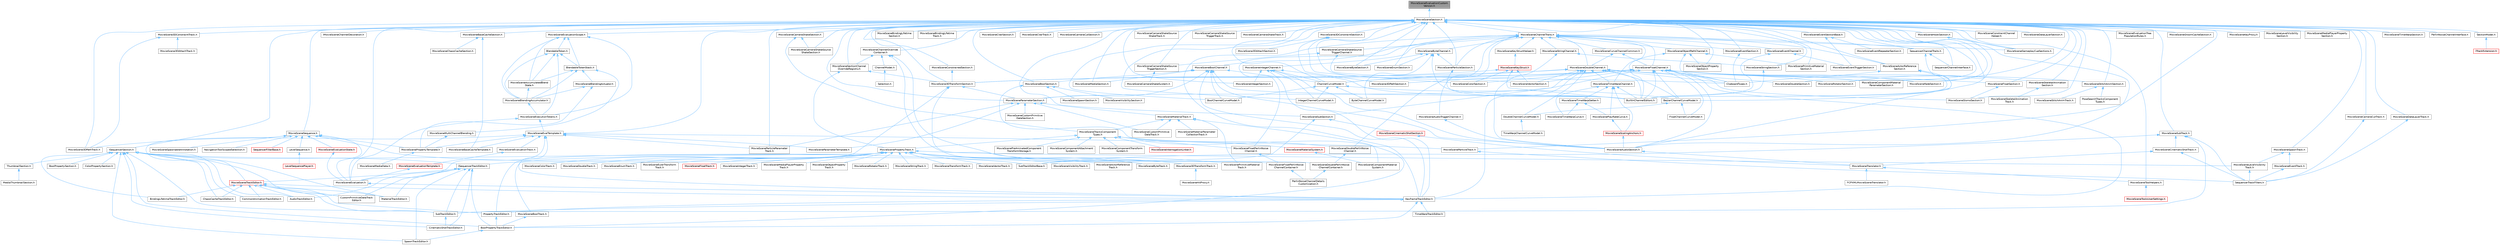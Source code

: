 digraph "MovieSceneEvaluationCustomVersion.h"
{
 // INTERACTIVE_SVG=YES
 // LATEX_PDF_SIZE
  bgcolor="transparent";
  edge [fontname=Helvetica,fontsize=10,labelfontname=Helvetica,labelfontsize=10];
  node [fontname=Helvetica,fontsize=10,shape=box,height=0.2,width=0.4];
  Node1 [id="Node000001",label="MovieSceneEvaluationCustom\lVersion.h",height=0.2,width=0.4,color="gray40", fillcolor="grey60", style="filled", fontcolor="black",tooltip=" "];
  Node1 -> Node2 [id="edge1_Node000001_Node000002",dir="back",color="steelblue1",style="solid",tooltip=" "];
  Node2 [id="Node000002",label="MovieSceneSection.h",height=0.2,width=0.4,color="grey40", fillcolor="white", style="filled",URL="$db/d95/MovieSceneSection_8h.html",tooltip=" "];
  Node2 -> Node3 [id="edge2_Node000002_Node000003",dir="back",color="steelblue1",style="solid",tooltip=" "];
  Node3 [id="Node000003",label="BezierChannelCurveModel.h",height=0.2,width=0.4,color="grey40", fillcolor="white", style="filled",URL="$d3/d63/BezierChannelCurveModel_8h.html",tooltip=" "];
  Node3 -> Node4 [id="edge3_Node000003_Node000004",dir="back",color="steelblue1",style="solid",tooltip=" "];
  Node4 [id="Node000004",label="DoubleChannelCurveModel.h",height=0.2,width=0.4,color="grey40", fillcolor="white", style="filled",URL="$d1/d5b/DoubleChannelCurveModel_8h.html",tooltip=" "];
  Node4 -> Node5 [id="edge4_Node000004_Node000005",dir="back",color="steelblue1",style="solid",tooltip=" "];
  Node5 [id="Node000005",label="TimeWarpChannelCurveModel.h",height=0.2,width=0.4,color="grey40", fillcolor="white", style="filled",URL="$d6/d46/TimeWarpChannelCurveModel_8h.html",tooltip=" "];
  Node3 -> Node6 [id="edge5_Node000003_Node000006",dir="back",color="steelblue1",style="solid",tooltip=" "];
  Node6 [id="Node000006",label="FloatChannelCurveModel.h",height=0.2,width=0.4,color="grey40", fillcolor="white", style="filled",URL="$d0/d27/FloatChannelCurveModel_8h.html",tooltip=" "];
  Node2 -> Node7 [id="edge6_Node000002_Node000007",dir="back",color="steelblue1",style="solid",tooltip=" "];
  Node7 [id="Node000007",label="BoolChannelCurveModel.h",height=0.2,width=0.4,color="grey40", fillcolor="white", style="filled",URL="$d0/d51/BoolChannelCurveModel_8h.html",tooltip=" "];
  Node2 -> Node8 [id="edge7_Node000002_Node000008",dir="back",color="steelblue1",style="solid",tooltip=" "];
  Node8 [id="Node000008",label="ChannelCurveModel.h",height=0.2,width=0.4,color="grey40", fillcolor="white", style="filled",URL="$de/dfa/ChannelCurveModel_8h.html",tooltip=" "];
  Node8 -> Node3 [id="edge8_Node000008_Node000003",dir="back",color="steelblue1",style="solid",tooltip=" "];
  Node8 -> Node7 [id="edge9_Node000008_Node000007",dir="back",color="steelblue1",style="solid",tooltip=" "];
  Node8 -> Node9 [id="edge10_Node000008_Node000009",dir="back",color="steelblue1",style="solid",tooltip=" "];
  Node9 [id="Node000009",label="ByteChannelCurveModel.h",height=0.2,width=0.4,color="grey40", fillcolor="white", style="filled",URL="$d8/d3d/ByteChannelCurveModel_8h.html",tooltip=" "];
  Node8 -> Node10 [id="edge11_Node000008_Node000010",dir="back",color="steelblue1",style="solid",tooltip=" "];
  Node10 [id="Node000010",label="IntegerChannelCurveModel.h",height=0.2,width=0.4,color="grey40", fillcolor="white", style="filled",URL="$df/d26/IntegerChannelCurveModel_8h.html",tooltip=" "];
  Node2 -> Node11 [id="edge12_Node000002_Node000011",dir="back",color="steelblue1",style="solid",tooltip=" "];
  Node11 [id="Node000011",label="IMovieSceneChannelDecoration.h",height=0.2,width=0.4,color="grey40", fillcolor="white", style="filled",URL="$db/d19/IMovieSceneChannelDecoration_8h.html",tooltip=" "];
  Node2 -> Node12 [id="edge13_Node000002_Node000012",dir="back",color="steelblue1",style="solid",tooltip=" "];
  Node12 [id="Node000012",label="ISequencerSection.h",height=0.2,width=0.4,color="grey40", fillcolor="white", style="filled",URL="$d7/d4b/ISequencerSection_8h.html",tooltip=" "];
  Node12 -> Node13 [id="edge14_Node000012_Node000013",dir="back",color="steelblue1",style="solid",tooltip=" "];
  Node13 [id="Node000013",label="AudioTrackEditor.h",height=0.2,width=0.4,color="grey40", fillcolor="white", style="filled",URL="$dd/d96/AudioTrackEditor_8h.html",tooltip=" "];
  Node12 -> Node14 [id="edge15_Node000012_Node000014",dir="back",color="steelblue1",style="solid",tooltip=" "];
  Node14 [id="Node000014",label="BindingLifetimeTrackEditor.h",height=0.2,width=0.4,color="grey40", fillcolor="white", style="filled",URL="$db/d3c/BindingLifetimeTrackEditor_8h.html",tooltip=" "];
  Node12 -> Node15 [id="edge16_Node000012_Node000015",dir="back",color="steelblue1",style="solid",tooltip=" "];
  Node15 [id="Node000015",label="BoolPropertySection.h",height=0.2,width=0.4,color="grey40", fillcolor="white", style="filled",URL="$d3/da6/BoolPropertySection_8h.html",tooltip=" "];
  Node12 -> Node16 [id="edge17_Node000012_Node000016",dir="back",color="steelblue1",style="solid",tooltip=" "];
  Node16 [id="Node000016",label="BoolPropertyTrackEditor.h",height=0.2,width=0.4,color="grey40", fillcolor="white", style="filled",URL="$db/d07/BoolPropertyTrackEditor_8h.html",tooltip=" "];
  Node16 -> Node17 [id="edge18_Node000016_Node000017",dir="back",color="steelblue1",style="solid",tooltip=" "];
  Node17 [id="Node000017",label="SpawnTrackEditor.h",height=0.2,width=0.4,color="grey40", fillcolor="white", style="filled",URL="$d5/dac/SpawnTrackEditor_8h.html",tooltip=" "];
  Node12 -> Node18 [id="edge19_Node000012_Node000018",dir="back",color="steelblue1",style="solid",tooltip=" "];
  Node18 [id="Node000018",label="ChaosCacheTrackEditor.h",height=0.2,width=0.4,color="grey40", fillcolor="white", style="filled",URL="$db/d36/ChaosCacheTrackEditor_8h.html",tooltip=" "];
  Node12 -> Node19 [id="edge20_Node000012_Node000019",dir="back",color="steelblue1",style="solid",tooltip=" "];
  Node19 [id="Node000019",label="CinematicShotTrackEditor.h",height=0.2,width=0.4,color="grey40", fillcolor="white", style="filled",URL="$d3/d0c/CinematicShotTrackEditor_8h.html",tooltip=" "];
  Node12 -> Node20 [id="edge21_Node000012_Node000020",dir="back",color="steelblue1",style="solid",tooltip=" "];
  Node20 [id="Node000020",label="ColorPropertySection.h",height=0.2,width=0.4,color="grey40", fillcolor="white", style="filled",URL="$d9/d2f/ColorPropertySection_8h.html",tooltip=" "];
  Node12 -> Node21 [id="edge22_Node000012_Node000021",dir="back",color="steelblue1",style="solid",tooltip=" "];
  Node21 [id="Node000021",label="CommonAnimationTrackEditor.h",height=0.2,width=0.4,color="grey40", fillcolor="white", style="filled",URL="$d9/d6e/CommonAnimationTrackEditor_8h.html",tooltip=" "];
  Node12 -> Node22 [id="edge23_Node000012_Node000022",dir="back",color="steelblue1",style="solid",tooltip=" "];
  Node22 [id="Node000022",label="CustomPrimitiveDataTrack\lEditor.h",height=0.2,width=0.4,color="grey40", fillcolor="white", style="filled",URL="$dc/d8f/CustomPrimitiveDataTrackEditor_8h.html",tooltip=" "];
  Node12 -> Node23 [id="edge24_Node000012_Node000023",dir="back",color="steelblue1",style="solid",tooltip=" "];
  Node23 [id="Node000023",label="ISequencerTrackEditor.h",height=0.2,width=0.4,color="grey40", fillcolor="white", style="filled",URL="$df/dca/ISequencerTrackEditor_8h.html",tooltip=" "];
  Node23 -> Node13 [id="edge25_Node000023_Node000013",dir="back",color="steelblue1",style="solid",tooltip=" "];
  Node23 -> Node16 [id="edge26_Node000023_Node000016",dir="back",color="steelblue1",style="solid",tooltip=" "];
  Node23 -> Node19 [id="edge27_Node000023_Node000019",dir="back",color="steelblue1",style="solid",tooltip=" "];
  Node23 -> Node22 [id="edge28_Node000023_Node000022",dir="back",color="steelblue1",style="solid",tooltip=" "];
  Node23 -> Node24 [id="edge29_Node000023_Node000024",dir="back",color="steelblue1",style="solid",tooltip=" "];
  Node24 [id="Node000024",label="MaterialTrackEditor.h",height=0.2,width=0.4,color="grey40", fillcolor="white", style="filled",URL="$d1/d9f/MaterialTrackEditor_8h.html",tooltip=" "];
  Node23 -> Node25 [id="edge30_Node000023_Node000025",dir="back",color="steelblue1",style="solid",tooltip=" "];
  Node25 [id="Node000025",label="MovieSceneTrackEditor.h",height=0.2,width=0.4,color="red", fillcolor="#FFF0F0", style="filled",URL="$db/d6c/MovieSceneTrackEditor_8h.html",tooltip=" "];
  Node25 -> Node13 [id="edge31_Node000025_Node000013",dir="back",color="steelblue1",style="solid",tooltip=" "];
  Node25 -> Node14 [id="edge32_Node000025_Node000014",dir="back",color="steelblue1",style="solid",tooltip=" "];
  Node25 -> Node18 [id="edge33_Node000025_Node000018",dir="back",color="steelblue1",style="solid",tooltip=" "];
  Node25 -> Node21 [id="edge34_Node000025_Node000021",dir="back",color="steelblue1",style="solid",tooltip=" "];
  Node25 -> Node22 [id="edge35_Node000025_Node000022",dir="back",color="steelblue1",style="solid",tooltip=" "];
  Node25 -> Node26 [id="edge36_Node000025_Node000026",dir="back",color="steelblue1",style="solid",tooltip=" "];
  Node26 [id="Node000026",label="KeyframeTrackEditor.h",height=0.2,width=0.4,color="grey40", fillcolor="white", style="filled",URL="$dd/d47/KeyframeTrackEditor_8h.html",tooltip=" "];
  Node26 -> Node16 [id="edge37_Node000026_Node000016",dir="back",color="steelblue1",style="solid",tooltip=" "];
  Node26 -> Node27 [id="edge38_Node000026_Node000027",dir="back",color="steelblue1",style="solid",tooltip=" "];
  Node27 [id="Node000027",label="PropertyTrackEditor.h",height=0.2,width=0.4,color="grey40", fillcolor="white", style="filled",URL="$da/d9a/PropertyTrackEditor_8h.html",tooltip=" "];
  Node27 -> Node16 [id="edge39_Node000027_Node000016",dir="back",color="steelblue1",style="solid",tooltip=" "];
  Node26 -> Node28 [id="edge40_Node000026_Node000028",dir="back",color="steelblue1",style="solid",tooltip=" "];
  Node28 [id="Node000028",label="SubTrackEditor.h",height=0.2,width=0.4,color="grey40", fillcolor="white", style="filled",URL="$d8/d5b/SubTrackEditor_8h.html",tooltip=" "];
  Node28 -> Node19 [id="edge41_Node000028_Node000019",dir="back",color="steelblue1",style="solid",tooltip=" "];
  Node26 -> Node29 [id="edge42_Node000026_Node000029",dir="back",color="steelblue1",style="solid",tooltip=" "];
  Node29 [id="Node000029",label="TimeWarpTrackEditor.h",height=0.2,width=0.4,color="grey40", fillcolor="white", style="filled",URL="$dc/d2e/TimeWarpTrackEditor_8h.html",tooltip=" "];
  Node25 -> Node24 [id="edge43_Node000025_Node000024",dir="back",color="steelblue1",style="solid",tooltip=" "];
  Node25 -> Node27 [id="edge44_Node000025_Node000027",dir="back",color="steelblue1",style="solid",tooltip=" "];
  Node25 -> Node28 [id="edge45_Node000025_Node000028",dir="back",color="steelblue1",style="solid",tooltip=" "];
  Node23 -> Node17 [id="edge46_Node000023_Node000017",dir="back",color="steelblue1",style="solid",tooltip=" "];
  Node23 -> Node28 [id="edge47_Node000023_Node000028",dir="back",color="steelblue1",style="solid",tooltip=" "];
  Node12 -> Node24 [id="edge48_Node000012_Node000024",dir="back",color="steelblue1",style="solid",tooltip=" "];
  Node12 -> Node17 [id="edge49_Node000012_Node000017",dir="back",color="steelblue1",style="solid",tooltip=" "];
  Node12 -> Node28 [id="edge50_Node000012_Node000028",dir="back",color="steelblue1",style="solid",tooltip=" "];
  Node12 -> Node47 [id="edge51_Node000012_Node000047",dir="back",color="steelblue1",style="solid",tooltip=" "];
  Node47 [id="Node000047",label="SubTrackEditorBase.h",height=0.2,width=0.4,color="grey40", fillcolor="white", style="filled",URL="$db/d33/SubTrackEditorBase_8h.html",tooltip=" "];
  Node12 -> Node48 [id="edge52_Node000012_Node000048",dir="back",color="steelblue1",style="solid",tooltip=" "];
  Node48 [id="Node000048",label="ThumbnailSection.h",height=0.2,width=0.4,color="grey40", fillcolor="white", style="filled",URL="$de/daf/ThumbnailSection_8h.html",tooltip=" "];
  Node48 -> Node49 [id="edge53_Node000048_Node000049",dir="back",color="steelblue1",style="solid",tooltip=" "];
  Node49 [id="Node000049",label="MediaThumbnailSection.h",height=0.2,width=0.4,color="grey40", fillcolor="white", style="filled",URL="$d8/dfe/MediaThumbnailSection_8h.html",tooltip=" "];
  Node2 -> Node10 [id="edge54_Node000002_Node000010",dir="back",color="steelblue1",style="solid",tooltip=" "];
  Node2 -> Node50 [id="edge55_Node000002_Node000050",dir="back",color="steelblue1",style="solid",tooltip=" "];
  Node50 [id="Node000050",label="MovieScene3DConstraintSection.h",height=0.2,width=0.4,color="grey40", fillcolor="white", style="filled",URL="$d1/d82/MovieScene3DConstraintSection_8h.html",tooltip=" "];
  Node50 -> Node51 [id="edge56_Node000050_Node000051",dir="back",color="steelblue1",style="solid",tooltip=" "];
  Node51 [id="Node000051",label="MovieScene3DAttachSection.h",height=0.2,width=0.4,color="grey40", fillcolor="white", style="filled",URL="$d4/db3/MovieScene3DAttachSection_8h.html",tooltip=" "];
  Node50 -> Node52 [id="edge57_Node000050_Node000052",dir="back",color="steelblue1",style="solid",tooltip=" "];
  Node52 [id="Node000052",label="MovieScene3DPathSection.h",height=0.2,width=0.4,color="grey40", fillcolor="white", style="filled",URL="$d6/dd4/MovieScene3DPathSection_8h.html",tooltip=" "];
  Node2 -> Node53 [id="edge58_Node000002_Node000053",dir="back",color="steelblue1",style="solid",tooltip=" "];
  Node53 [id="Node000053",label="MovieScene3DConstraintTrack.h",height=0.2,width=0.4,color="grey40", fillcolor="white", style="filled",URL="$d7/d73/MovieScene3DConstraintTrack_8h.html",tooltip=" "];
  Node53 -> Node54 [id="edge59_Node000053_Node000054",dir="back",color="steelblue1",style="solid",tooltip=" "];
  Node54 [id="Node000054",label="MovieScene3DAttachTrack.h",height=0.2,width=0.4,color="grey40", fillcolor="white", style="filled",URL="$d2/d53/MovieScene3DAttachTrack_8h.html",tooltip=" "];
  Node53 -> Node55 [id="edge60_Node000053_Node000055",dir="back",color="steelblue1",style="solid",tooltip=" "];
  Node55 [id="Node000055",label="MovieScene3DPathTrack.h",height=0.2,width=0.4,color="grey40", fillcolor="white", style="filled",URL="$d3/d57/MovieScene3DPathTrack_8h.html",tooltip=" "];
  Node2 -> Node55 [id="edge61_Node000002_Node000055",dir="back",color="steelblue1",style="solid",tooltip=" "];
  Node2 -> Node56 [id="edge62_Node000002_Node000056",dir="back",color="steelblue1",style="solid",tooltip=" "];
  Node56 [id="Node000056",label="MovieScene3DTransformSection.h",height=0.2,width=0.4,color="grey40", fillcolor="white", style="filled",URL="$de/dab/MovieScene3DTransformSection_8h.html",tooltip=" "];
  Node56 -> Node23 [id="edge63_Node000056_Node000023",dir="back",color="steelblue1",style="solid",tooltip=" "];
  Node56 -> Node57 [id="edge64_Node000056_Node000057",dir="back",color="steelblue1",style="solid",tooltip=" "];
  Node57 [id="Node000057",label="MovieScene3DTransformTrack.h",height=0.2,width=0.4,color="grey40", fillcolor="white", style="filled",URL="$d9/d06/MovieScene3DTransformTrack_8h.html",tooltip=" "];
  Node57 -> Node58 [id="edge65_Node000057_Node000058",dir="back",color="steelblue1",style="solid",tooltip=" "];
  Node58 [id="Node000058",label="MovieSceneHitProxy.h",height=0.2,width=0.4,color="grey40", fillcolor="white", style="filled",URL="$d0/d01/MovieSceneHitProxy_8h.html",tooltip=" "];
  Node56 -> Node59 [id="edge66_Node000056_Node000059",dir="back",color="steelblue1",style="solid",tooltip=" "];
  Node59 [id="Node000059",label="MovieSceneParameterSection.h",height=0.2,width=0.4,color="grey40", fillcolor="white", style="filled",URL="$de/d65/MovieSceneParameterSection_8h.html",tooltip=" "];
  Node59 -> Node60 [id="edge67_Node000059_Node000060",dir="back",color="steelblue1",style="solid",tooltip=" "];
  Node60 [id="Node000060",label="MovieSceneCustomPrimitive\lDataSection.h",height=0.2,width=0.4,color="grey40", fillcolor="white", style="filled",URL="$d2/d78/MovieSceneCustomPrimitiveDataSection_8h.html",tooltip=" "];
  Node59 -> Node61 [id="edge68_Node000059_Node000061",dir="back",color="steelblue1",style="solid",tooltip=" "];
  Node61 [id="Node000061",label="MovieSceneCustomPrimitive\lDataTrack.h",height=0.2,width=0.4,color="grey40", fillcolor="white", style="filled",URL="$db/d39/MovieSceneCustomPrimitiveDataTrack_8h.html",tooltip=" "];
  Node59 -> Node62 [id="edge69_Node000059_Node000062",dir="back",color="steelblue1",style="solid",tooltip=" "];
  Node62 [id="Node000062",label="MovieSceneMaterialTrack.h",height=0.2,width=0.4,color="grey40", fillcolor="white", style="filled",URL="$d8/d92/MovieSceneMaterialTrack_8h.html",tooltip=" "];
  Node62 -> Node63 [id="edge70_Node000062_Node000063",dir="back",color="steelblue1",style="solid",tooltip=" "];
  Node63 [id="Node000063",label="MovieSceneComponentMaterial\lSystem.h",height=0.2,width=0.4,color="grey40", fillcolor="white", style="filled",URL="$d7/d7c/MovieSceneComponentMaterialSystem_8h.html",tooltip=" "];
  Node62 -> Node61 [id="edge71_Node000062_Node000061",dir="back",color="steelblue1",style="solid",tooltip=" "];
  Node62 -> Node64 [id="edge72_Node000062_Node000064",dir="back",color="steelblue1",style="solid",tooltip=" "];
  Node64 [id="Node000064",label="MovieSceneMaterialParameter\lCollectionTrack.h",height=0.2,width=0.4,color="grey40", fillcolor="white", style="filled",URL="$d7/dc8/MovieSceneMaterialParameterCollectionTrack_8h.html",tooltip=" "];
  Node62 -> Node65 [id="edge73_Node000062_Node000065",dir="back",color="steelblue1",style="solid",tooltip=" "];
  Node65 [id="Node000065",label="MovieScenePrimitiveMaterial\lTrack.h",height=0.2,width=0.4,color="grey40", fillcolor="white", style="filled",URL="$dc/dc4/MovieScenePrimitiveMaterialTrack_8h.html",tooltip=" "];
  Node62 -> Node66 [id="edge74_Node000062_Node000066",dir="back",color="steelblue1",style="solid",tooltip=" "];
  Node66 [id="Node000066",label="MovieSceneTracksComponent\lTypes.h",height=0.2,width=0.4,color="grey40", fillcolor="white", style="filled",URL="$d5/d6a/MovieSceneTracksComponentTypes_8h.html",tooltip=" "];
  Node66 -> Node67 [id="edge75_Node000066_Node000067",dir="back",color="steelblue1",style="solid",tooltip=" "];
  Node67 [id="Node000067",label="MovieSceneComponentAttachment\lSystem.h",height=0.2,width=0.4,color="grey40", fillcolor="white", style="filled",URL="$d9/db3/MovieSceneComponentAttachmentSystem_8h.html",tooltip=" "];
  Node66 -> Node68 [id="edge76_Node000066_Node000068",dir="back",color="steelblue1",style="solid",tooltip=" "];
  Node68 [id="Node000068",label="MovieSceneComponentTransform\lSystem.h",height=0.2,width=0.4,color="grey40", fillcolor="white", style="filled",URL="$d1/d3e/MovieSceneComponentTransformSystem_8h.html",tooltip=" "];
  Node66 -> Node69 [id="edge77_Node000066_Node000069",dir="back",color="steelblue1",style="solid",tooltip=" "];
  Node69 [id="Node000069",label="MovieSceneDoublePerlinNoise\lChannel.h",height=0.2,width=0.4,color="grey40", fillcolor="white", style="filled",URL="$d9/d50/MovieSceneDoublePerlinNoiseChannel_8h.html",tooltip=" "];
  Node69 -> Node70 [id="edge78_Node000069_Node000070",dir="back",color="steelblue1",style="solid",tooltip=" "];
  Node70 [id="Node000070",label="MovieSceneDoublePerlinNoise\lChannelContainer.h",height=0.2,width=0.4,color="grey40", fillcolor="white", style="filled",URL="$de/dae/MovieSceneDoublePerlinNoiseChannelContainer_8h.html",tooltip=" "];
  Node70 -> Node71 [id="edge79_Node000070_Node000071",dir="back",color="steelblue1",style="solid",tooltip=" "];
  Node71 [id="Node000071",label="PerlinNoiseChannelDetails\lCustomization.h",height=0.2,width=0.4,color="grey40", fillcolor="white", style="filled",URL="$d6/df3/PerlinNoiseChannelDetailsCustomization_8h.html",tooltip=" "];
  Node66 -> Node72 [id="edge80_Node000066_Node000072",dir="back",color="steelblue1",style="solid",tooltip=" "];
  Node72 [id="Node000072",label="MovieSceneFloatPerlinNoise\lChannel.h",height=0.2,width=0.4,color="grey40", fillcolor="white", style="filled",URL="$d2/d9d/MovieSceneFloatPerlinNoiseChannel_8h.html",tooltip=" "];
  Node72 -> Node73 [id="edge81_Node000072_Node000073",dir="back",color="steelblue1",style="solid",tooltip=" "];
  Node73 [id="Node000073",label="MovieSceneFloatPerlinNoise\lChannelContainer.h",height=0.2,width=0.4,color="grey40", fillcolor="white", style="filled",URL="$d6/dcb/MovieSceneFloatPerlinNoiseChannelContainer_8h.html",tooltip=" "];
  Node73 -> Node71 [id="edge82_Node000073_Node000071",dir="back",color="steelblue1",style="solid",tooltip=" "];
  Node66 -> Node74 [id="edge83_Node000066_Node000074",dir="back",color="steelblue1",style="solid",tooltip=" "];
  Node74 [id="Node000074",label="MovieSceneInterrogationLinker.h",height=0.2,width=0.4,color="red", fillcolor="#FFF0F0", style="filled",URL="$d9/d6a/MovieSceneInterrogationLinker_8h.html",tooltip=" "];
  Node66 -> Node79 [id="edge84_Node000066_Node000079",dir="back",color="steelblue1",style="solid",tooltip=" "];
  Node79 [id="Node000079",label="MovieSceneMaterialSystem.h",height=0.2,width=0.4,color="red", fillcolor="#FFF0F0", style="filled",URL="$d2/d2f/MovieSceneMaterialSystem_8h.html",tooltip=" "];
  Node79 -> Node63 [id="edge85_Node000079_Node000063",dir="back",color="steelblue1",style="solid",tooltip=" "];
  Node66 -> Node81 [id="edge86_Node000066_Node000081",dir="back",color="steelblue1",style="solid",tooltip=" "];
  Node81 [id="Node000081",label="MovieScenePreAnimatedComponent\lTransformStorage.h",height=0.2,width=0.4,color="grey40", fillcolor="white", style="filled",URL="$d9/d84/MovieScenePreAnimatedComponentTransformStorage_8h.html",tooltip=" "];
  Node66 -> Node82 [id="edge87_Node000066_Node000082",dir="back",color="steelblue1",style="solid",tooltip=" "];
  Node82 [id="Node000082",label="MovieScenePropertyTrack.h",height=0.2,width=0.4,color="grey40", fillcolor="white", style="filled",URL="$da/d0c/MovieScenePropertyTrack_8h.html",tooltip=" "];
  Node82 -> Node57 [id="edge88_Node000082_Node000057",dir="back",color="steelblue1",style="solid",tooltip=" "];
  Node82 -> Node83 [id="edge89_Node000082_Node000083",dir="back",color="steelblue1",style="solid",tooltip=" "];
  Node83 [id="Node000083",label="MovieSceneActorReference\lTrack.h",height=0.2,width=0.4,color="grey40", fillcolor="white", style="filled",URL="$d9/d9b/MovieSceneActorReferenceTrack_8h.html",tooltip=" "];
  Node82 -> Node84 [id="edge90_Node000082_Node000084",dir="back",color="steelblue1",style="solid",tooltip=" "];
  Node84 [id="Node000084",label="MovieSceneBoolTrack.h",height=0.2,width=0.4,color="grey40", fillcolor="white", style="filled",URL="$d7/ddf/MovieSceneBoolTrack_8h.html",tooltip=" "];
  Node84 -> Node16 [id="edge91_Node000084_Node000016",dir="back",color="steelblue1",style="solid",tooltip=" "];
  Node82 -> Node85 [id="edge92_Node000082_Node000085",dir="back",color="steelblue1",style="solid",tooltip=" "];
  Node85 [id="Node000085",label="MovieSceneByteTrack.h",height=0.2,width=0.4,color="grey40", fillcolor="white", style="filled",URL="$dc/d79/MovieSceneByteTrack_8h.html",tooltip=" "];
  Node82 -> Node86 [id="edge93_Node000082_Node000086",dir="back",color="steelblue1",style="solid",tooltip=" "];
  Node86 [id="Node000086",label="MovieSceneColorTrack.h",height=0.2,width=0.4,color="grey40", fillcolor="white", style="filled",URL="$d8/df9/MovieSceneColorTrack_8h.html",tooltip=" "];
  Node82 -> Node87 [id="edge94_Node000082_Node000087",dir="back",color="steelblue1",style="solid",tooltip=" "];
  Node87 [id="Node000087",label="MovieSceneDoubleTrack.h",height=0.2,width=0.4,color="grey40", fillcolor="white", style="filled",URL="$de/d31/MovieSceneDoubleTrack_8h.html",tooltip=" "];
  Node82 -> Node88 [id="edge95_Node000082_Node000088",dir="back",color="steelblue1",style="solid",tooltip=" "];
  Node88 [id="Node000088",label="MovieSceneEnumTrack.h",height=0.2,width=0.4,color="grey40", fillcolor="white", style="filled",URL="$d6/d95/MovieSceneEnumTrack_8h.html",tooltip=" "];
  Node82 -> Node89 [id="edge96_Node000082_Node000089",dir="back",color="steelblue1",style="solid",tooltip=" "];
  Node89 [id="Node000089",label="MovieSceneEulerTransform\lTrack.h",height=0.2,width=0.4,color="grey40", fillcolor="white", style="filled",URL="$d7/d3a/MovieSceneEulerTransformTrack_8h.html",tooltip=" "];
  Node82 -> Node90 [id="edge97_Node000082_Node000090",dir="back",color="steelblue1",style="solid",tooltip=" "];
  Node90 [id="Node000090",label="MovieSceneFloatTrack.h",height=0.2,width=0.4,color="red", fillcolor="#FFF0F0", style="filled",URL="$dc/d88/MovieSceneFloatTrack_8h.html",tooltip=" "];
  Node82 -> Node93 [id="edge98_Node000082_Node000093",dir="back",color="steelblue1",style="solid",tooltip=" "];
  Node93 [id="Node000093",label="MovieSceneIntegerTrack.h",height=0.2,width=0.4,color="grey40", fillcolor="white", style="filled",URL="$d9/d1a/MovieSceneIntegerTrack_8h.html",tooltip=" "];
  Node82 -> Node94 [id="edge99_Node000082_Node000094",dir="back",color="steelblue1",style="solid",tooltip=" "];
  Node94 [id="Node000094",label="MovieSceneLevelVisibility\lTrack.h",height=0.2,width=0.4,color="grey40", fillcolor="white", style="filled",URL="$d8/dae/MovieSceneLevelVisibilityTrack_8h.html",tooltip=" "];
  Node94 -> Node46 [id="edge100_Node000094_Node000046",dir="back",color="steelblue1",style="solid",tooltip=" "];
  Node46 [id="Node000046",label="SequencerTrackFilters.h",height=0.2,width=0.4,color="grey40", fillcolor="white", style="filled",URL="$df/d72/SequencerTrackFilters_8h.html",tooltip=" "];
  Node82 -> Node95 [id="edge101_Node000082_Node000095",dir="back",color="steelblue1",style="solid",tooltip=" "];
  Node95 [id="Node000095",label="MovieSceneMediaPlayerProperty\lTrack.h",height=0.2,width=0.4,color="grey40", fillcolor="white", style="filled",URL="$d4/da1/MovieSceneMediaPlayerPropertyTrack_8h.html",tooltip=" "];
  Node82 -> Node96 [id="edge102_Node000082_Node000096",dir="back",color="steelblue1",style="solid",tooltip=" "];
  Node96 [id="Node000096",label="MovieSceneObjectProperty\lTrack.h",height=0.2,width=0.4,color="grey40", fillcolor="white", style="filled",URL="$dc/da9/MovieSceneObjectPropertyTrack_8h.html",tooltip=" "];
  Node82 -> Node65 [id="edge103_Node000082_Node000065",dir="back",color="steelblue1",style="solid",tooltip=" "];
  Node82 -> Node97 [id="edge104_Node000082_Node000097",dir="back",color="steelblue1",style="solid",tooltip=" "];
  Node97 [id="Node000097",label="MovieSceneRotatorTrack.h",height=0.2,width=0.4,color="grey40", fillcolor="white", style="filled",URL="$d3/d8f/MovieSceneRotatorTrack_8h.html",tooltip=" "];
  Node82 -> Node98 [id="edge105_Node000082_Node000098",dir="back",color="steelblue1",style="solid",tooltip=" "];
  Node98 [id="Node000098",label="MovieSceneStringTrack.h",height=0.2,width=0.4,color="grey40", fillcolor="white", style="filled",URL="$dd/d54/MovieSceneStringTrack_8h.html",tooltip=" "];
  Node82 -> Node99 [id="edge106_Node000082_Node000099",dir="back",color="steelblue1",style="solid",tooltip=" "];
  Node99 [id="Node000099",label="MovieSceneTransformTrack.h",height=0.2,width=0.4,color="grey40", fillcolor="white", style="filled",URL="$df/d57/MovieSceneTransformTrack_8h.html",tooltip=" "];
  Node82 -> Node100 [id="edge107_Node000082_Node000100",dir="back",color="steelblue1",style="solid",tooltip=" "];
  Node100 [id="Node000100",label="MovieSceneVectorTrack.h",height=0.2,width=0.4,color="grey40", fillcolor="white", style="filled",URL="$d8/d5e/MovieSceneVectorTrack_8h.html",tooltip=" "];
  Node82 -> Node101 [id="edge108_Node000082_Node000101",dir="back",color="steelblue1",style="solid",tooltip=" "];
  Node101 [id="Node000101",label="MovieSceneVisibilityTrack.h",height=0.2,width=0.4,color="grey40", fillcolor="white", style="filled",URL="$dd/d5e/MovieSceneVisibilityTrack_8h.html",tooltip=" "];
  Node82 -> Node27 [id="edge109_Node000082_Node000027",dir="back",color="steelblue1",style="solid",tooltip=" "];
  Node59 -> Node102 [id="edge110_Node000059_Node000102",dir="back",color="steelblue1",style="solid",tooltip=" "];
  Node102 [id="Node000102",label="MovieSceneParameterTemplate.h",height=0.2,width=0.4,color="grey40", fillcolor="white", style="filled",URL="$d9/df3/MovieSceneParameterTemplate_8h.html",tooltip=" "];
  Node59 -> Node103 [id="edge111_Node000059_Node000103",dir="back",color="steelblue1",style="solid",tooltip=" "];
  Node103 [id="Node000103",label="MovieSceneParticleParameter\lTrack.h",height=0.2,width=0.4,color="grey40", fillcolor="white", style="filled",URL="$d2/d09/MovieSceneParticleParameterTrack_8h.html",tooltip=" "];
  Node2 -> Node104 [id="edge112_Node000002_Node000104",dir="back",color="steelblue1",style="solid",tooltip=" "];
  Node104 [id="Node000104",label="MovieSceneActorReference\lSection.h",height=0.2,width=0.4,color="grey40", fillcolor="white", style="filled",URL="$de/d12/MovieSceneActorReferenceSection_8h.html",tooltip=" "];
  Node104 -> Node105 [id="edge113_Node000104_Node000105",dir="back",color="steelblue1",style="solid",tooltip=" "];
  Node105 [id="Node000105",label="BuiltInChannelEditors.h",height=0.2,width=0.4,color="grey40", fillcolor="white", style="filled",URL="$df/daf/BuiltInChannelEditors_8h.html",tooltip=" "];
  Node104 -> Node106 [id="edge114_Node000104_Node000106",dir="back",color="steelblue1",style="solid",tooltip=" "];
  Node106 [id="Node000106",label="ClipboardTypes.h",height=0.2,width=0.4,color="grey40", fillcolor="white", style="filled",URL="$d2/dc6/ClipboardTypes_8h.html",tooltip=" "];
  Node104 -> Node107 [id="edge115_Node000104_Node000107",dir="back",color="steelblue1",style="solid",tooltip=" "];
  Node107 [id="Node000107",label="MovieSceneAudioSection.h",height=0.2,width=0.4,color="grey40", fillcolor="white", style="filled",URL="$da/d5f/MovieSceneAudioSection_8h.html",tooltip=" "];
  Node107 -> Node108 [id="edge116_Node000107_Node000108",dir="back",color="steelblue1",style="solid",tooltip=" "];
  Node108 [id="Node000108",label="MovieSceneTranslator.h",height=0.2,width=0.4,color="grey40", fillcolor="white", style="filled",URL="$d2/d49/MovieSceneTranslator_8h.html",tooltip=" "];
  Node108 -> Node109 [id="edge117_Node000108_Node000109",dir="back",color="steelblue1",style="solid",tooltip=" "];
  Node109 [id="Node000109",label="FCPXMLMovieSceneTranslator.h",height=0.2,width=0.4,color="grey40", fillcolor="white", style="filled",URL="$d2/d93/FCPXMLMovieSceneTranslator_8h.html",tooltip=" "];
  Node108 -> Node110 [id="edge118_Node000108_Node000110",dir="back",color="steelblue1",style="solid",tooltip=" "];
  Node110 [id="Node000110",label="MovieSceneToolHelpers.h",height=0.2,width=0.4,color="grey40", fillcolor="white", style="filled",URL="$d4/d0e/MovieSceneToolHelpers_8h.html",tooltip=" "];
  Node110 -> Node111 [id="edge119_Node000110_Node000111",dir="back",color="steelblue1",style="solid",tooltip=" "];
  Node111 [id="Node000111",label="MovieSceneToolsUserSettings.h",height=0.2,width=0.4,color="red", fillcolor="#FFF0F0", style="filled",URL="$d5/dab/MovieSceneToolsUserSettings_8h.html",tooltip=" "];
  Node2 -> Node107 [id="edge120_Node000002_Node000107",dir="back",color="steelblue1",style="solid",tooltip=" "];
  Node2 -> Node113 [id="edge121_Node000002_Node000113",dir="back",color="steelblue1",style="solid",tooltip=" "];
  Node113 [id="Node000113",label="MovieSceneBaseCacheSection.h",height=0.2,width=0.4,color="grey40", fillcolor="white", style="filled",URL="$de/d40/MovieSceneBaseCacheSection_8h.html",tooltip=" "];
  Node113 -> Node114 [id="edge122_Node000113_Node000114",dir="back",color="steelblue1",style="solid",tooltip=" "];
  Node114 [id="Node000114",label="MovieSceneBaseCacheTemplate.h",height=0.2,width=0.4,color="grey40", fillcolor="white", style="filled",URL="$da/d0b/MovieSceneBaseCacheTemplate_8h.html",tooltip=" "];
  Node113 -> Node115 [id="edge123_Node000113_Node000115",dir="back",color="steelblue1",style="solid",tooltip=" "];
  Node115 [id="Node000115",label="MovieSceneChaosCacheSection.h",height=0.2,width=0.4,color="grey40", fillcolor="white", style="filled",URL="$dd/d75/MovieSceneChaosCacheSection_8h.html",tooltip=" "];
  Node2 -> Node116 [id="edge124_Node000002_Node000116",dir="back",color="steelblue1",style="solid",tooltip=" "];
  Node116 [id="Node000116",label="MovieSceneBindingLifetime\lSection.h",height=0.2,width=0.4,color="grey40", fillcolor="white", style="filled",URL="$da/d3d/MovieSceneBindingLifetimeSection_8h.html",tooltip=" "];
  Node2 -> Node117 [id="edge125_Node000002_Node000117",dir="back",color="steelblue1",style="solid",tooltip=" "];
  Node117 [id="Node000117",label="MovieSceneBindingLifetime\lTrack.h",height=0.2,width=0.4,color="grey40", fillcolor="white", style="filled",URL="$d8/d77/MovieSceneBindingLifetimeTrack_8h.html",tooltip=" "];
  Node2 -> Node118 [id="edge126_Node000002_Node000118",dir="back",color="steelblue1",style="solid",tooltip=" "];
  Node118 [id="Node000118",label="MovieSceneBoolSection.h",height=0.2,width=0.4,color="grey40", fillcolor="white", style="filled",URL="$dd/d49/MovieSceneBoolSection_8h.html",tooltip=" "];
  Node118 -> Node16 [id="edge127_Node000118_Node000016",dir="back",color="steelblue1",style="solid",tooltip=" "];
  Node118 -> Node119 [id="edge128_Node000118_Node000119",dir="back",color="steelblue1",style="solid",tooltip=" "];
  Node119 [id="Node000119",label="MovieSceneSpawnSection.h",height=0.2,width=0.4,color="grey40", fillcolor="white", style="filled",URL="$df/d38/MovieSceneSpawnSection_8h.html",tooltip=" "];
  Node118 -> Node120 [id="edge129_Node000118_Node000120",dir="back",color="steelblue1",style="solid",tooltip=" "];
  Node120 [id="Node000120",label="MovieSceneVisibilitySection.h",height=0.2,width=0.4,color="grey40", fillcolor="white", style="filled",URL="$d2/dfe/MovieSceneVisibilitySection_8h.html",tooltip=" "];
  Node2 -> Node121 [id="edge130_Node000002_Node000121",dir="back",color="steelblue1",style="solid",tooltip=" "];
  Node121 [id="Node000121",label="MovieSceneByteSection.h",height=0.2,width=0.4,color="grey40", fillcolor="white", style="filled",URL="$da/dd4/MovieSceneByteSection_8h.html",tooltip=" "];
  Node2 -> Node122 [id="edge131_Node000002_Node000122",dir="back",color="steelblue1",style="solid",tooltip=" "];
  Node122 [id="Node000122",label="MovieSceneCVarSection.h",height=0.2,width=0.4,color="grey40", fillcolor="white", style="filled",URL="$da/de6/MovieSceneCVarSection_8h.html",tooltip=" "];
  Node2 -> Node123 [id="edge132_Node000002_Node000123",dir="back",color="steelblue1",style="solid",tooltip=" "];
  Node123 [id="Node000123",label="MovieSceneCVarTrack.h",height=0.2,width=0.4,color="grey40", fillcolor="white", style="filled",URL="$d7/ddc/MovieSceneCVarTrack_8h.html",tooltip=" "];
  Node2 -> Node124 [id="edge133_Node000002_Node000124",dir="back",color="steelblue1",style="solid",tooltip=" "];
  Node124 [id="Node000124",label="MovieSceneCameraCutSection.h",height=0.2,width=0.4,color="grey40", fillcolor="white", style="filled",URL="$d8/d5f/MovieSceneCameraCutSection_8h.html",tooltip=" "];
  Node2 -> Node125 [id="edge134_Node000002_Node000125",dir="back",color="steelblue1",style="solid",tooltip=" "];
  Node125 [id="Node000125",label="MovieSceneCameraCutTrack.h",height=0.2,width=0.4,color="grey40", fillcolor="white", style="filled",URL="$d8/dbd/MovieSceneCameraCutTrack_8h.html",tooltip=" "];
  Node125 -> Node46 [id="edge135_Node000125_Node000046",dir="back",color="steelblue1",style="solid",tooltip=" "];
  Node2 -> Node126 [id="edge136_Node000002_Node000126",dir="back",color="steelblue1",style="solid",tooltip=" "];
  Node126 [id="Node000126",label="MovieSceneCameraShakeSection.h",height=0.2,width=0.4,color="grey40", fillcolor="white", style="filled",URL="$df/d10/MovieSceneCameraShakeSection_8h.html",tooltip=" "];
  Node126 -> Node127 [id="edge137_Node000126_Node000127",dir="back",color="steelblue1",style="solid",tooltip=" "];
  Node127 [id="Node000127",label="MovieSceneCameraShakeSource\lShakeSection.h",height=0.2,width=0.4,color="grey40", fillcolor="white", style="filled",URL="$d1/d24/MovieSceneCameraShakeSourceShakeSection_8h.html",tooltip=" "];
  Node126 -> Node66 [id="edge138_Node000126_Node000066",dir="back",color="steelblue1",style="solid",tooltip=" "];
  Node2 -> Node127 [id="edge139_Node000002_Node000127",dir="back",color="steelblue1",style="solid",tooltip=" "];
  Node2 -> Node128 [id="edge140_Node000002_Node000128",dir="back",color="steelblue1",style="solid",tooltip=" "];
  Node128 [id="Node000128",label="MovieSceneCameraShakeSource\lShakeTrack.h",height=0.2,width=0.4,color="grey40", fillcolor="white", style="filled",URL="$da/d54/MovieSceneCameraShakeSourceShakeTrack_8h.html",tooltip=" "];
  Node2 -> Node129 [id="edge141_Node000002_Node000129",dir="back",color="steelblue1",style="solid",tooltip=" "];
  Node129 [id="Node000129",label="MovieSceneCameraShakeSource\lTriggerSection.h",height=0.2,width=0.4,color="grey40", fillcolor="white", style="filled",URL="$d3/d5f/MovieSceneCameraShakeSourceTriggerSection_8h.html",tooltip=" "];
  Node129 -> Node130 [id="edge142_Node000129_Node000130",dir="back",color="steelblue1",style="solid",tooltip=" "];
  Node130 [id="Node000130",label="MovieSceneCameraShakeSystem.h",height=0.2,width=0.4,color="grey40", fillcolor="white", style="filled",URL="$d2/dcc/MovieSceneCameraShakeSystem_8h.html",tooltip=" "];
  Node2 -> Node131 [id="edge143_Node000002_Node000131",dir="back",color="steelblue1",style="solid",tooltip=" "];
  Node131 [id="Node000131",label="MovieSceneCameraShakeSource\lTriggerTrack.h",height=0.2,width=0.4,color="grey40", fillcolor="white", style="filled",URL="$d6/d3d/MovieSceneCameraShakeSourceTriggerTrack_8h.html",tooltip=" "];
  Node2 -> Node132 [id="edge144_Node000002_Node000132",dir="back",color="steelblue1",style="solid",tooltip=" "];
  Node132 [id="Node000132",label="MovieSceneCameraShakeTrack.h",height=0.2,width=0.4,color="grey40", fillcolor="white", style="filled",URL="$d8/d91/MovieSceneCameraShakeTrack_8h.html",tooltip=" "];
  Node2 -> Node133 [id="edge145_Node000002_Node000133",dir="back",color="steelblue1",style="solid",tooltip=" "];
  Node133 [id="Node000133",label="MovieSceneChannelOverride\lContainer.h",height=0.2,width=0.4,color="grey40", fillcolor="white", style="filled",URL="$d1/dd2/MovieSceneChannelOverrideContainer_8h.html",tooltip=" "];
  Node133 -> Node134 [id="edge146_Node000133_Node000134",dir="back",color="steelblue1",style="solid",tooltip=" "];
  Node134 [id="Node000134",label="ChannelModel.h",height=0.2,width=0.4,color="grey40", fillcolor="white", style="filled",URL="$de/d30/ChannelModel_8h.html",tooltip=" "];
  Node134 -> Node135 [id="edge147_Node000134_Node000135",dir="back",color="steelblue1",style="solid",tooltip=" "];
  Node135 [id="Node000135",label="Selection.h",height=0.2,width=0.4,color="grey40", fillcolor="white", style="filled",URL="$dd/dc2/Editor_2Sequencer_2Public_2MVVM_2Selection_2Selection_8h.html",tooltip=" "];
  Node133 -> Node70 [id="edge148_Node000133_Node000070",dir="back",color="steelblue1",style="solid",tooltip=" "];
  Node133 -> Node73 [id="edge149_Node000133_Node000073",dir="back",color="steelblue1",style="solid",tooltip=" "];
  Node133 -> Node136 [id="edge150_Node000133_Node000136",dir="back",color="steelblue1",style="solid",tooltip=" "];
  Node136 [id="Node000136",label="MovieSceneSectionChannel\lOverrideRegistry.h",height=0.2,width=0.4,color="grey40", fillcolor="white", style="filled",URL="$d0/d33/MovieSceneSectionChannelOverrideRegistry_8h.html",tooltip=" "];
  Node136 -> Node56 [id="edge151_Node000136_Node000056",dir="back",color="steelblue1",style="solid",tooltip=" "];
  Node136 -> Node82 [id="edge152_Node000136_Node000082",dir="back",color="steelblue1",style="solid",tooltip=" "];
  Node2 -> Node137 [id="edge153_Node000002_Node000137",dir="back",color="steelblue1",style="solid",tooltip=" "];
  Node137 [id="Node000137",label="MovieSceneChannelTraits.h",height=0.2,width=0.4,color="grey40", fillcolor="white", style="filled",URL="$df/dae/MovieSceneChannelTraits_8h.html",tooltip=" "];
  Node137 -> Node26 [id="edge154_Node000137_Node000026",dir="back",color="steelblue1",style="solid",tooltip=" "];
  Node137 -> Node104 [id="edge155_Node000137_Node000104",dir="back",color="steelblue1",style="solid",tooltip=" "];
  Node137 -> Node138 [id="edge156_Node000137_Node000138",dir="back",color="steelblue1",style="solid",tooltip=" "];
  Node138 [id="Node000138",label="MovieSceneAudioTriggerChannel.h",height=0.2,width=0.4,color="grey40", fillcolor="white", style="filled",URL="$db/d7a/MovieSceneAudioTriggerChannel_8h.html",tooltip=" "];
  Node138 -> Node107 [id="edge157_Node000138_Node000107",dir="back",color="steelblue1",style="solid",tooltip=" "];
  Node137 -> Node139 [id="edge158_Node000137_Node000139",dir="back",color="steelblue1",style="solid",tooltip=" "];
  Node139 [id="Node000139",label="MovieSceneBoolChannel.h",height=0.2,width=0.4,color="grey40", fillcolor="white", style="filled",URL="$d9/d66/MovieSceneBoolChannel_8h.html",tooltip=" "];
  Node139 -> Node7 [id="edge159_Node000139_Node000007",dir="back",color="steelblue1",style="solid",tooltip=" "];
  Node139 -> Node105 [id="edge160_Node000139_Node000105",dir="back",color="steelblue1",style="solid",tooltip=" "];
  Node139 -> Node8 [id="edge161_Node000139_Node000008",dir="back",color="steelblue1",style="solid",tooltip=" "];
  Node139 -> Node26 [id="edge162_Node000139_Node000026",dir="back",color="steelblue1",style="solid",tooltip=" "];
  Node139 -> Node107 [id="edge163_Node000139_Node000107",dir="back",color="steelblue1",style="solid",tooltip=" "];
  Node139 -> Node118 [id="edge164_Node000139_Node000118",dir="back",color="steelblue1",style="solid",tooltip=" "];
  Node139 -> Node140 [id="edge165_Node000139_Node000140",dir="back",color="steelblue1",style="solid",tooltip=" "];
  Node140 [id="Node000140",label="MovieSceneMediaSection.h",height=0.2,width=0.4,color="grey40", fillcolor="white", style="filled",URL="$d2/df2/MovieSceneMediaSection_8h.html",tooltip=" "];
  Node139 -> Node59 [id="edge166_Node000139_Node000059",dir="back",color="steelblue1",style="solid",tooltip=" "];
  Node137 -> Node141 [id="edge167_Node000137_Node000141",dir="back",color="steelblue1",style="solid",tooltip=" "];
  Node141 [id="Node000141",label="MovieSceneByteChannel.h",height=0.2,width=0.4,color="grey40", fillcolor="white", style="filled",URL="$d2/dda/MovieSceneByteChannel_8h.html",tooltip=" "];
  Node141 -> Node105 [id="edge168_Node000141_Node000105",dir="back",color="steelblue1",style="solid",tooltip=" "];
  Node141 -> Node9 [id="edge169_Node000141_Node000009",dir="back",color="steelblue1",style="solid",tooltip=" "];
  Node141 -> Node121 [id="edge170_Node000141_Node000121",dir="back",color="steelblue1",style="solid",tooltip=" "];
  Node141 -> Node142 [id="edge171_Node000141_Node000142",dir="back",color="steelblue1",style="solid",tooltip=" "];
  Node142 [id="Node000142",label="MovieSceneEnumSection.h",height=0.2,width=0.4,color="grey40", fillcolor="white", style="filled",URL="$d7/d84/MovieSceneEnumSection_8h.html",tooltip=" "];
  Node141 -> Node143 [id="edge172_Node000141_Node000143",dir="back",color="steelblue1",style="solid",tooltip=" "];
  Node143 [id="Node000143",label="MovieSceneParticleSection.h",height=0.2,width=0.4,color="grey40", fillcolor="white", style="filled",URL="$d4/ddc/MovieSceneParticleSection_8h.html",tooltip=" "];
  Node143 -> Node105 [id="edge173_Node000143_Node000105",dir="back",color="steelblue1",style="solid",tooltip=" "];
  Node137 -> Node144 [id="edge174_Node000137_Node000144",dir="back",color="steelblue1",style="solid",tooltip=" "];
  Node144 [id="Node000144",label="MovieSceneCameraShakeSource\lTriggerChannel.h",height=0.2,width=0.4,color="grey40", fillcolor="white", style="filled",URL="$d2/d32/MovieSceneCameraShakeSourceTriggerChannel_8h.html",tooltip=" "];
  Node144 -> Node106 [id="edge175_Node000144_Node000106",dir="back",color="steelblue1",style="solid",tooltip=" "];
  Node144 -> Node129 [id="edge176_Node000144_Node000129",dir="back",color="steelblue1",style="solid",tooltip=" "];
  Node137 -> Node145 [id="edge177_Node000137_Node000145",dir="back",color="steelblue1",style="solid",tooltip=" "];
  Node145 [id="Node000145",label="MovieSceneCurveChannelCommon.h",height=0.2,width=0.4,color="grey40", fillcolor="white", style="filled",URL="$d2/db2/MovieSceneCurveChannelCommon_8h.html",tooltip=" "];
  Node145 -> Node146 [id="edge178_Node000145_Node000146",dir="back",color="steelblue1",style="solid",tooltip=" "];
  Node146 [id="Node000146",label="MovieSceneDoubleChannel.h",height=0.2,width=0.4,color="grey40", fillcolor="white", style="filled",URL="$d3/d7d/MovieSceneDoubleChannel_8h.html",tooltip=" "];
  Node146 -> Node3 [id="edge179_Node000146_Node000003",dir="back",color="steelblue1",style="solid",tooltip=" "];
  Node146 -> Node105 [id="edge180_Node000146_Node000105",dir="back",color="steelblue1",style="solid",tooltip=" "];
  Node146 -> Node8 [id="edge181_Node000146_Node000008",dir="back",color="steelblue1",style="solid",tooltip=" "];
  Node146 -> Node106 [id="edge182_Node000146_Node000106",dir="back",color="steelblue1",style="solid",tooltip=" "];
  Node146 -> Node4 [id="edge183_Node000146_Node000004",dir="back",color="steelblue1",style="solid",tooltip=" "];
  Node146 -> Node26 [id="edge184_Node000146_Node000026",dir="back",color="steelblue1",style="solid",tooltip=" "];
  Node146 -> Node56 [id="edge185_Node000146_Node000056",dir="back",color="steelblue1",style="solid",tooltip=" "];
  Node146 -> Node147 [id="edge186_Node000146_Node000147",dir="back",color="steelblue1",style="solid",tooltip=" "];
  Node147 [id="Node000147",label="MovieSceneDoubleSection.h",height=0.2,width=0.4,color="grey40", fillcolor="white", style="filled",URL="$d3/df4/MovieSceneDoubleSection_8h.html",tooltip=" "];
  Node146 -> Node148 [id="edge187_Node000146_Node000148",dir="back",color="steelblue1",style="solid",tooltip=" "];
  Node148 [id="Node000148",label="MovieSceneRotatorSection.h",height=0.2,width=0.4,color="grey40", fillcolor="white", style="filled",URL="$d0/d8d/MovieSceneRotatorSection_8h.html",tooltip=" "];
  Node146 -> Node149 [id="edge188_Node000146_Node000149",dir="back",color="steelblue1",style="solid",tooltip=" "];
  Node149 [id="Node000149",label="MovieSceneSubSection.h",height=0.2,width=0.4,color="grey40", fillcolor="white", style="filled",URL="$dd/d38/MovieSceneSubSection_8h.html",tooltip=" "];
  Node149 -> Node150 [id="edge189_Node000149_Node000150",dir="back",color="steelblue1",style="solid",tooltip=" "];
  Node150 [id="Node000150",label="MovieSceneCinematicShotSection.h",height=0.2,width=0.4,color="red", fillcolor="#FFF0F0", style="filled",URL="$d2/d14/MovieSceneCinematicShotSection_8h.html",tooltip=" "];
  Node150 -> Node108 [id="edge190_Node000150_Node000108",dir="back",color="steelblue1",style="solid",tooltip=" "];
  Node149 -> Node47 [id="edge191_Node000149_Node000047",dir="back",color="steelblue1",style="solid",tooltip=" "];
  Node146 -> Node152 [id="edge192_Node000146_Node000152",dir="back",color="steelblue1",style="solid",tooltip=" "];
  Node152 [id="Node000152",label="MovieSceneTimeWarpChannel.h",height=0.2,width=0.4,color="grey40", fillcolor="white", style="filled",URL="$df/d1d/MovieSceneTimeWarpChannel_8h.html",tooltip=" "];
  Node152 -> Node105 [id="edge193_Node000152_Node000105",dir="back",color="steelblue1",style="solid",tooltip=" "];
  Node152 -> Node153 [id="edge194_Node000152_Node000153",dir="back",color="steelblue1",style="solid",tooltip=" "];
  Node153 [id="Node000153",label="MovieScenePlayRateCurve.h",height=0.2,width=0.4,color="grey40", fillcolor="white", style="filled",URL="$da/d11/MovieScenePlayRateCurve_8h.html",tooltip=" "];
  Node153 -> Node154 [id="edge195_Node000153_Node000154",dir="back",color="steelblue1",style="solid",tooltip=" "];
  Node154 [id="Node000154",label="MovieSceneScalingAnchors.h",height=0.2,width=0.4,color="red", fillcolor="#FFF0F0", style="filled",URL="$df/d7b/MovieSceneScalingAnchors_8h.html",tooltip=" "];
  Node154 -> Node107 [id="edge196_Node000154_Node000107",dir="back",color="steelblue1",style="solid",tooltip=" "];
  Node152 -> Node154 [id="edge197_Node000152_Node000154",dir="back",color="steelblue1",style="solid",tooltip=" "];
  Node152 -> Node156 [id="edge198_Node000152_Node000156",dir="back",color="steelblue1",style="solid",tooltip=" "];
  Node156 [id="Node000156",label="MovieSceneTimeWarpCurve.h",height=0.2,width=0.4,color="grey40", fillcolor="white", style="filled",URL="$dc/d84/MovieSceneTimeWarpCurve_8h.html",tooltip=" "];
  Node152 -> Node157 [id="edge199_Node000152_Node000157",dir="back",color="steelblue1",style="solid",tooltip=" "];
  Node157 [id="Node000157",label="MovieSceneTimeWarpGetter.h",height=0.2,width=0.4,color="grey40", fillcolor="white", style="filled",URL="$dd/df3/MovieSceneTimeWarpGetter_8h.html",tooltip=" "];
  Node157 -> Node153 [id="edge200_Node000157_Node000153",dir="back",color="steelblue1",style="solid",tooltip=" "];
  Node157 -> Node156 [id="edge201_Node000157_Node000156",dir="back",color="steelblue1",style="solid",tooltip=" "];
  Node146 -> Node158 [id="edge202_Node000146_Node000158",dir="back",color="steelblue1",style="solid",tooltip=" "];
  Node158 [id="Node000158",label="MovieSceneVectorSection.h",height=0.2,width=0.4,color="grey40", fillcolor="white", style="filled",URL="$d6/d29/MovieSceneVectorSection_8h.html",tooltip=" "];
  Node145 -> Node159 [id="edge203_Node000145_Node000159",dir="back",color="steelblue1",style="solid",tooltip=" "];
  Node159 [id="Node000159",label="MovieSceneFloatChannel.h",height=0.2,width=0.4,color="grey40", fillcolor="white", style="filled",URL="$d9/d9e/MovieSceneFloatChannel_8h.html",tooltip=" "];
  Node159 -> Node3 [id="edge204_Node000159_Node000003",dir="back",color="steelblue1",style="solid",tooltip=" "];
  Node159 -> Node105 [id="edge205_Node000159_Node000105",dir="back",color="steelblue1",style="solid",tooltip=" "];
  Node159 -> Node8 [id="edge206_Node000159_Node000008",dir="back",color="steelblue1",style="solid",tooltip=" "];
  Node159 -> Node106 [id="edge207_Node000159_Node000106",dir="back",color="steelblue1",style="solid",tooltip=" "];
  Node159 -> Node6 [id="edge208_Node000159_Node000006",dir="back",color="steelblue1",style="solid",tooltip=" "];
  Node159 -> Node26 [id="edge209_Node000159_Node000026",dir="back",color="steelblue1",style="solid",tooltip=" "];
  Node159 -> Node52 [id="edge210_Node000159_Node000052",dir="back",color="steelblue1",style="solid",tooltip=" "];
  Node159 -> Node56 [id="edge211_Node000159_Node000056",dir="back",color="steelblue1",style="solid",tooltip=" "];
  Node159 -> Node107 [id="edge212_Node000159_Node000107",dir="back",color="steelblue1",style="solid",tooltip=" "];
  Node159 -> Node160 [id="edge213_Node000159_Node000160",dir="back",color="steelblue1",style="solid",tooltip=" "];
  Node160 [id="Node000160",label="MovieSceneColorSection.h",height=0.2,width=0.4,color="grey40", fillcolor="white", style="filled",URL="$dd/dd4/MovieSceneColorSection_8h.html",tooltip=" "];
  Node159 -> Node161 [id="edge214_Node000159_Node000161",dir="back",color="steelblue1",style="solid",tooltip=" "];
  Node161 [id="Node000161",label="MovieSceneComponentMaterial\lParameterSection.h",height=0.2,width=0.4,color="grey40", fillcolor="white", style="filled",URL="$dd/d3d/MovieSceneComponentMaterialParameterSection_8h.html",tooltip=" "];
  Node159 -> Node162 [id="edge215_Node000159_Node000162",dir="back",color="steelblue1",style="solid",tooltip=" "];
  Node162 [id="Node000162",label="MovieSceneFadeSection.h",height=0.2,width=0.4,color="grey40", fillcolor="white", style="filled",URL="$d8/db8/MovieSceneFadeSection_8h.html",tooltip=" "];
  Node159 -> Node163 [id="edge216_Node000159_Node000163",dir="back",color="steelblue1",style="solid",tooltip=" "];
  Node163 [id="Node000163",label="MovieSceneFloatSection.h",height=0.2,width=0.4,color="grey40", fillcolor="white", style="filled",URL="$dc/d18/MovieSceneFloatSection_8h.html",tooltip=" "];
  Node163 -> Node164 [id="edge217_Node000163_Node000164",dir="back",color="steelblue1",style="solid",tooltip=" "];
  Node164 [id="Node000164",label="MovieSceneSlomoSection.h",height=0.2,width=0.4,color="grey40", fillcolor="white", style="filled",URL="$d1/de5/MovieSceneSlomoSection_8h.html",tooltip=" "];
  Node159 -> Node59 [id="edge218_Node000159_Node000059",dir="back",color="steelblue1",style="solid",tooltip=" "];
  Node159 -> Node165 [id="edge219_Node000159_Node000165",dir="back",color="steelblue1",style="solid",tooltip=" "];
  Node165 [id="Node000165",label="MovieSceneSkeletalAnimation\lSection.h",height=0.2,width=0.4,color="grey40", fillcolor="white", style="filled",URL="$de/d52/MovieSceneSkeletalAnimationSection_8h.html",tooltip=" "];
  Node165 -> Node166 [id="edge220_Node000165_Node000166",dir="back",color="steelblue1",style="solid",tooltip=" "];
  Node166 [id="Node000166",label="MovieSceneSkeletalAnimation\lTrack.h",height=0.2,width=0.4,color="grey40", fillcolor="white", style="filled",URL="$d1/dcb/MovieSceneSkeletalAnimationTrack_8h.html",tooltip=" "];
  Node159 -> Node164 [id="edge221_Node000159_Node000164",dir="back",color="steelblue1",style="solid",tooltip=" "];
  Node159 -> Node167 [id="edge222_Node000159_Node000167",dir="back",color="steelblue1",style="solid",tooltip=" "];
  Node167 [id="Node000167",label="MovieSceneStitchAnimSection.h",height=0.2,width=0.4,color="grey40", fillcolor="white", style="filled",URL="$de/d74/MovieSceneStitchAnimSection_8h.html",tooltip=" "];
  Node167 -> Node168 [id="edge223_Node000167_Node000168",dir="back",color="steelblue1",style="solid",tooltip=" "];
  Node168 [id="Node000168",label="MovieSceneStitchAnimTrack.h",height=0.2,width=0.4,color="grey40", fillcolor="white", style="filled",URL="$d3/d17/MovieSceneStitchAnimTrack_8h.html",tooltip=" "];
  Node167 -> Node169 [id="edge224_Node000167_Node000169",dir="back",color="steelblue1",style="solid",tooltip=" "];
  Node169 [id="Node000169",label="PoseSearchTracksComponent\lTypes.h",height=0.2,width=0.4,color="grey40", fillcolor="white", style="filled",URL="$d8/d7d/PoseSearchTracksComponentTypes_8h.html",tooltip=" "];
  Node159 -> Node158 [id="edge225_Node000159_Node000158",dir="back",color="steelblue1",style="solid",tooltip=" "];
  Node137 -> Node146 [id="edge226_Node000137_Node000146",dir="back",color="steelblue1",style="solid",tooltip=" "];
  Node137 -> Node69 [id="edge227_Node000137_Node000069",dir="back",color="steelblue1",style="solid",tooltip=" "];
  Node137 -> Node170 [id="edge228_Node000137_Node000170",dir="back",color="steelblue1",style="solid",tooltip=" "];
  Node170 [id="Node000170",label="MovieSceneEventChannel.h",height=0.2,width=0.4,color="grey40", fillcolor="white", style="filled",URL="$d1/d90/MovieSceneEventChannel_8h.html",tooltip=" "];
  Node170 -> Node105 [id="edge229_Node000170_Node000105",dir="back",color="steelblue1",style="solid",tooltip=" "];
  Node170 -> Node171 [id="edge230_Node000170_Node000171",dir="back",color="steelblue1",style="solid",tooltip=" "];
  Node171 [id="Node000171",label="MovieSceneEventTriggerSection.h",height=0.2,width=0.4,color="grey40", fillcolor="white", style="filled",URL="$df/d80/MovieSceneEventTriggerSection_8h.html",tooltip=" "];
  Node137 -> Node172 [id="edge231_Node000137_Node000172",dir="back",color="steelblue1",style="solid",tooltip=" "];
  Node172 [id="Node000172",label="MovieSceneEventSection.h",height=0.2,width=0.4,color="grey40", fillcolor="white", style="filled",URL="$d6/dc4/MovieSceneEventSection_8h.html",tooltip=" "];
  Node172 -> Node106 [id="edge232_Node000172_Node000106",dir="back",color="steelblue1",style="solid",tooltip=" "];
  Node137 -> Node159 [id="edge233_Node000137_Node000159",dir="back",color="steelblue1",style="solid",tooltip=" "];
  Node137 -> Node72 [id="edge234_Node000137_Node000072",dir="back",color="steelblue1",style="solid",tooltip=" "];
  Node137 -> Node173 [id="edge235_Node000137_Node000173",dir="back",color="steelblue1",style="solid",tooltip=" "];
  Node173 [id="Node000173",label="MovieSceneGameplayCueSections.h",height=0.2,width=0.4,color="grey40", fillcolor="white", style="filled",URL="$df/ded/MovieSceneGameplayCueSections_8h.html",tooltip=" "];
  Node137 -> Node174 [id="edge236_Node000137_Node000174",dir="back",color="steelblue1",style="solid",tooltip=" "];
  Node174 [id="Node000174",label="MovieSceneIntegerChannel.h",height=0.2,width=0.4,color="grey40", fillcolor="white", style="filled",URL="$de/d6a/MovieSceneIntegerChannel_8h.html",tooltip=" "];
  Node174 -> Node105 [id="edge237_Node000174_Node000105",dir="back",color="steelblue1",style="solid",tooltip=" "];
  Node174 -> Node8 [id="edge238_Node000174_Node000008",dir="back",color="steelblue1",style="solid",tooltip=" "];
  Node174 -> Node10 [id="edge239_Node000174_Node000010",dir="back",color="steelblue1",style="solid",tooltip=" "];
  Node174 -> Node26 [id="edge240_Node000174_Node000026",dir="back",color="steelblue1",style="solid",tooltip=" "];
  Node174 -> Node107 [id="edge241_Node000174_Node000107",dir="back",color="steelblue1",style="solid",tooltip=" "];
  Node174 -> Node175 [id="edge242_Node000174_Node000175",dir="back",color="steelblue1",style="solid",tooltip=" "];
  Node175 [id="Node000175",label="MovieSceneIntegerSection.h",height=0.2,width=0.4,color="grey40", fillcolor="white", style="filled",URL="$d6/d5f/MovieSceneIntegerSection_8h.html",tooltip=" "];
  Node137 -> Node176 [id="edge243_Node000137_Node000176",dir="back",color="steelblue1",style="solid",tooltip=" "];
  Node176 [id="Node000176",label="MovieSceneKeyStructHelper.h",height=0.2,width=0.4,color="grey40", fillcolor="white", style="filled",URL="$dc/d5c/MovieSceneKeyStructHelper_8h.html",tooltip=" "];
  Node176 -> Node177 [id="edge244_Node000176_Node000177",dir="back",color="steelblue1",style="solid",tooltip=" "];
  Node177 [id="Node000177",label="MovieSceneKeyStruct.h",height=0.2,width=0.4,color="red", fillcolor="#FFF0F0", style="filled",URL="$d5/d85/MovieSceneKeyStruct_8h.html",tooltip=" "];
  Node177 -> Node105 [id="edge245_Node000177_Node000105",dir="back",color="steelblue1",style="solid",tooltip=" "];
  Node177 -> Node56 [id="edge246_Node000177_Node000056",dir="back",color="steelblue1",style="solid",tooltip=" "];
  Node177 -> Node160 [id="edge247_Node000177_Node000160",dir="back",color="steelblue1",style="solid",tooltip=" "];
  Node177 -> Node158 [id="edge248_Node000177_Node000158",dir="back",color="steelblue1",style="solid",tooltip=" "];
  Node137 -> Node181 [id="edge249_Node000137_Node000181",dir="back",color="steelblue1",style="solid",tooltip=" "];
  Node181 [id="Node000181",label="MovieSceneObjectPathChannel.h",height=0.2,width=0.4,color="grey40", fillcolor="white", style="filled",URL="$de/db3/MovieSceneObjectPathChannel_8h.html",tooltip=" "];
  Node181 -> Node105 [id="edge250_Node000181_Node000105",dir="back",color="steelblue1",style="solid",tooltip=" "];
  Node181 -> Node106 [id="edge251_Node000181_Node000106",dir="back",color="steelblue1",style="solid",tooltip=" "];
  Node181 -> Node182 [id="edge252_Node000181_Node000182",dir="back",color="steelblue1",style="solid",tooltip=" "];
  Node182 [id="Node000182",label="MovieSceneObjectProperty\lSection.h",height=0.2,width=0.4,color="grey40", fillcolor="white", style="filled",URL="$d4/d31/MovieSceneObjectPropertySection_8h.html",tooltip=" "];
  Node181 -> Node183 [id="edge253_Node000181_Node000183",dir="back",color="steelblue1",style="solid",tooltip=" "];
  Node183 [id="Node000183",label="MovieScenePrimitiveMaterial\lSection.h",height=0.2,width=0.4,color="grey40", fillcolor="white", style="filled",URL="$d1/d77/MovieScenePrimitiveMaterialSection_8h.html",tooltip=" "];
  Node137 -> Node143 [id="edge254_Node000137_Node000143",dir="back",color="steelblue1",style="solid",tooltip=" "];
  Node137 -> Node184 [id="edge255_Node000137_Node000184",dir="back",color="steelblue1",style="solid",tooltip=" "];
  Node184 [id="Node000184",label="MovieSceneStringChannel.h",height=0.2,width=0.4,color="grey40", fillcolor="white", style="filled",URL="$d3/de2/MovieSceneStringChannel_8h.html",tooltip=" "];
  Node184 -> Node107 [id="edge256_Node000184_Node000107",dir="back",color="steelblue1",style="solid",tooltip=" "];
  Node184 -> Node185 [id="edge257_Node000184_Node000185",dir="back",color="steelblue1",style="solid",tooltip=" "];
  Node185 [id="Node000185",label="MovieSceneStringSection.h",height=0.2,width=0.4,color="grey40", fillcolor="white", style="filled",URL="$d4/d3d/MovieSceneStringSection_8h.html",tooltip=" "];
  Node185 -> Node105 [id="edge258_Node000185_Node000105",dir="back",color="steelblue1",style="solid",tooltip=" "];
  Node137 -> Node152 [id="edge259_Node000137_Node000152",dir="back",color="steelblue1",style="solid",tooltip=" "];
  Node137 -> Node179 [id="edge260_Node000137_Node000179",dir="back",color="steelblue1",style="solid",tooltip=" "];
  Node179 [id="Node000179",label="SequencerChannelTraits.h",height=0.2,width=0.4,color="grey40", fillcolor="white", style="filled",URL="$d6/db9/SequencerChannelTraits_8h.html",tooltip=" "];
  Node179 -> Node105 [id="edge261_Node000179_Node000105",dir="back",color="steelblue1",style="solid",tooltip=" "];
  Node179 -> Node180 [id="edge262_Node000179_Node000180",dir="back",color="steelblue1",style="solid",tooltip=" "];
  Node180 [id="Node000180",label="SequencerChannelInterface.h",height=0.2,width=0.4,color="grey40", fillcolor="white", style="filled",URL="$da/d51/SequencerChannelInterface_8h.html",tooltip=" "];
  Node2 -> Node160 [id="edge263_Node000002_Node000160",dir="back",color="steelblue1",style="solid",tooltip=" "];
  Node2 -> Node161 [id="edge264_Node000002_Node000161",dir="back",color="steelblue1",style="solid",tooltip=" "];
  Node2 -> Node186 [id="edge265_Node000002_Node000186",dir="back",color="steelblue1",style="solid",tooltip=" "];
  Node186 [id="Node000186",label="MovieSceneConstrainedSection.h",height=0.2,width=0.4,color="grey40", fillcolor="white", style="filled",URL="$d3/d19/MovieSceneConstrainedSection_8h.html",tooltip=" "];
  Node186 -> Node56 [id="edge266_Node000186_Node000056",dir="back",color="steelblue1",style="solid",tooltip=" "];
  Node2 -> Node187 [id="edge267_Node000002_Node000187",dir="back",color="steelblue1",style="solid",tooltip=" "];
  Node187 [id="Node000187",label="MovieSceneConstraintChannel\lHelper.h",height=0.2,width=0.4,color="grey40", fillcolor="white", style="filled",URL="$d8/dbb/MovieSceneConstraintChannelHelper_8h.html",tooltip=" "];
  Node2 -> Node188 [id="edge268_Node000002_Node000188",dir="back",color="steelblue1",style="solid",tooltip=" "];
  Node188 [id="Node000188",label="MovieSceneDataLayerSection.h",height=0.2,width=0.4,color="grey40", fillcolor="white", style="filled",URL="$d9/d30/MovieSceneDataLayerSection_8h.html",tooltip=" "];
  Node2 -> Node189 [id="edge269_Node000002_Node000189",dir="back",color="steelblue1",style="solid",tooltip=" "];
  Node189 [id="Node000189",label="MovieSceneDataLayerTrack.h",height=0.2,width=0.4,color="grey40", fillcolor="white", style="filled",URL="$df/da0/MovieSceneDataLayerTrack_8h.html",tooltip=" "];
  Node189 -> Node46 [id="edge270_Node000189_Node000046",dir="back",color="steelblue1",style="solid",tooltip=" "];
  Node2 -> Node147 [id="edge271_Node000002_Node000147",dir="back",color="steelblue1",style="solid",tooltip=" "];
  Node2 -> Node142 [id="edge272_Node000002_Node000142",dir="back",color="steelblue1",style="solid",tooltip=" "];
  Node2 -> Node190 [id="edge273_Node000002_Node000190",dir="back",color="steelblue1",style="solid",tooltip=" "];
  Node190 [id="Node000190",label="MovieSceneEvalTemplate.h",height=0.2,width=0.4,color="grey40", fillcolor="white", style="filled",URL="$d2/d6c/MovieSceneEvalTemplate_8h.html",tooltip=" "];
  Node190 -> Node26 [id="edge274_Node000190_Node000026",dir="back",color="steelblue1",style="solid",tooltip=" "];
  Node190 -> Node55 [id="edge275_Node000190_Node000055",dir="back",color="steelblue1",style="solid",tooltip=" "];
  Node190 -> Node114 [id="edge276_Node000190_Node000114",dir="back",color="steelblue1",style="solid",tooltip=" "];
  Node190 -> Node191 [id="edge277_Node000190_Node000191",dir="back",color="steelblue1",style="solid",tooltip=" "];
  Node191 [id="Node000191",label="MovieSceneEvaluation.h",height=0.2,width=0.4,color="grey40", fillcolor="white", style="filled",URL="$dc/ded/MovieSceneEvaluation_8h.html",tooltip=" "];
  Node191 -> Node26 [id="edge278_Node000191_Node000026",dir="back",color="steelblue1",style="solid",tooltip=" "];
  Node190 -> Node192 [id="edge279_Node000190_Node000192",dir="back",color="steelblue1",style="solid",tooltip=" "];
  Node192 [id="Node000192",label="MovieSceneEvaluationTrack.h",height=0.2,width=0.4,color="grey40", fillcolor="white", style="filled",URL="$d1/de1/MovieSceneEvaluationTrack_8h.html",tooltip=" "];
  Node192 -> Node193 [id="edge280_Node000192_Node000193",dir="back",color="steelblue1",style="solid",tooltip=" "];
  Node193 [id="Node000193",label="MovieSceneEvaluationTemplate.h",height=0.2,width=0.4,color="red", fillcolor="#FFF0F0", style="filled",URL="$d9/d34/MovieSceneEvaluationTemplate_8h.html",tooltip=" "];
  Node193 -> Node191 [id="edge281_Node000193_Node000191",dir="back",color="steelblue1",style="solid",tooltip=" "];
  Node190 -> Node102 [id="edge282_Node000190_Node000102",dir="back",color="steelblue1",style="solid",tooltip=" "];
  Node190 -> Node103 [id="edge283_Node000190_Node000103",dir="back",color="steelblue1",style="solid",tooltip=" "];
  Node190 -> Node195 [id="edge284_Node000190_Node000195",dir="back",color="steelblue1",style="solid",tooltip=" "];
  Node195 [id="Node000195",label="MovieSceneParticleTrack.h",height=0.2,width=0.4,color="grey40", fillcolor="white", style="filled",URL="$dd/dba/MovieSceneParticleTrack_8h.html",tooltip=" "];
  Node195 -> Node46 [id="edge285_Node000195_Node000046",dir="back",color="steelblue1",style="solid",tooltip=" "];
  Node190 -> Node196 [id="edge286_Node000190_Node000196",dir="back",color="steelblue1",style="solid",tooltip=" "];
  Node196 [id="Node000196",label="MovieScenePropertyTemplate.h",height=0.2,width=0.4,color="grey40", fillcolor="white", style="filled",URL="$d9/d24/MovieScenePropertyTemplate_8h.html",tooltip=" "];
  Node196 -> Node197 [id="edge287_Node000196_Node000197",dir="back",color="steelblue1",style="solid",tooltip=" "];
  Node197 [id="Node000197",label="MovieSceneMediaData.h",height=0.2,width=0.4,color="grey40", fillcolor="white", style="filled",URL="$de/db0/MovieSceneMediaData_8h.html",tooltip=" "];
  Node2 -> Node191 [id="edge288_Node000002_Node000191",dir="back",color="steelblue1",style="solid",tooltip=" "];
  Node2 -> Node198 [id="edge289_Node000002_Node000198",dir="back",color="steelblue1",style="solid",tooltip=" "];
  Node198 [id="Node000198",label="MovieSceneEvaluationScope.h",height=0.2,width=0.4,color="grey40", fillcolor="white", style="filled",URL="$de/d5b/MovieSceneEvaluationScope_8h.html",tooltip=" "];
  Node198 -> Node199 [id="edge290_Node000198_Node000199",dir="back",color="steelblue1",style="solid",tooltip=" "];
  Node199 [id="Node000199",label="BlendableToken.h",height=0.2,width=0.4,color="grey40", fillcolor="white", style="filled",URL="$dc/d9a/BlendableToken_8h.html",tooltip=" "];
  Node199 -> Node200 [id="edge291_Node000199_Node000200",dir="back",color="steelblue1",style="solid",tooltip=" "];
  Node200 [id="Node000200",label="BlendableTokenStack.h",height=0.2,width=0.4,color="grey40", fillcolor="white", style="filled",URL="$de/d3e/BlendableTokenStack_8h.html",tooltip=" "];
  Node200 -> Node201 [id="edge292_Node000200_Node000201",dir="back",color="steelblue1",style="solid",tooltip=" "];
  Node201 [id="Node000201",label="MovieSceneAccumulatedBlend\lState.h",height=0.2,width=0.4,color="grey40", fillcolor="white", style="filled",URL="$d6/d13/MovieSceneAccumulatedBlendState_8h.html",tooltip=" "];
  Node201 -> Node202 [id="edge293_Node000201_Node000202",dir="back",color="steelblue1",style="solid",tooltip=" "];
  Node202 [id="Node000202",label="MovieSceneBlendingAccumulator.h",height=0.2,width=0.4,color="grey40", fillcolor="white", style="filled",URL="$db/dc1/MovieSceneBlendingAccumulator_8h.html",tooltip=" "];
  Node202 -> Node203 [id="edge294_Node000202_Node000203",dir="back",color="steelblue1",style="solid",tooltip=" "];
  Node203 [id="Node000203",label="MovieSceneExecutionTokens.h",height=0.2,width=0.4,color="grey40", fillcolor="white", style="filled",URL="$d7/dd2/MovieSceneExecutionTokens_8h.html",tooltip=" "];
  Node203 -> Node190 [id="edge295_Node000203_Node000190",dir="back",color="steelblue1",style="solid",tooltip=" "];
  Node203 -> Node191 [id="edge296_Node000203_Node000191",dir="back",color="steelblue1",style="solid",tooltip=" "];
  Node200 -> Node202 [id="edge297_Node000200_Node000202",dir="back",color="steelblue1",style="solid",tooltip=" "];
  Node200 -> Node204 [id="edge298_Node000200_Node000204",dir="back",color="steelblue1",style="solid",tooltip=" "];
  Node204 [id="Node000204",label="MovieSceneBlendingActuator.h",height=0.2,width=0.4,color="grey40", fillcolor="white", style="filled",URL="$d8/d5a/MovieSceneBlendingActuator_8h.html",tooltip=" "];
  Node204 -> Node202 [id="edge299_Node000204_Node000202",dir="back",color="steelblue1",style="solid",tooltip=" "];
  Node204 -> Node196 [id="edge300_Node000204_Node000196",dir="back",color="steelblue1",style="solid",tooltip=" "];
  Node200 -> Node205 [id="edge301_Node000200_Node000205",dir="back",color="steelblue1",style="solid",tooltip=" "];
  Node205 [id="Node000205",label="MovieSceneMultiChannelBlending.h",height=0.2,width=0.4,color="grey40", fillcolor="white", style="filled",URL="$d7/d5d/MovieSceneMultiChannelBlending_8h.html",tooltip=" "];
  Node205 -> Node196 [id="edge302_Node000205_Node000196",dir="back",color="steelblue1",style="solid",tooltip=" "];
  Node199 -> Node201 [id="edge303_Node000199_Node000201",dir="back",color="steelblue1",style="solid",tooltip=" "];
  Node199 -> Node202 [id="edge304_Node000199_Node000202",dir="back",color="steelblue1",style="solid",tooltip=" "];
  Node199 -> Node203 [id="edge305_Node000199_Node000203",dir="back",color="steelblue1",style="solid",tooltip=" "];
  Node198 -> Node200 [id="edge306_Node000198_Node000200",dir="back",color="steelblue1",style="solid",tooltip=" "];
  Node198 -> Node201 [id="edge307_Node000198_Node000201",dir="back",color="steelblue1",style="solid",tooltip=" "];
  Node198 -> Node202 [id="edge308_Node000198_Node000202",dir="back",color="steelblue1",style="solid",tooltip=" "];
  Node198 -> Node203 [id="edge309_Node000198_Node000203",dir="back",color="steelblue1",style="solid",tooltip=" "];
  Node2 -> Node206 [id="edge310_Node000002_Node000206",dir="back",color="steelblue1",style="solid",tooltip=" "];
  Node206 [id="Node000206",label="MovieSceneEvaluationTree\lPopulationRules.h",height=0.2,width=0.4,color="grey40", fillcolor="white", style="filled",URL="$dc/dcc/MovieSceneEvaluationTreePopulationRules_8h.html",tooltip=" "];
  Node2 -> Node172 [id="edge311_Node000002_Node000172",dir="back",color="steelblue1",style="solid",tooltip=" "];
  Node2 -> Node207 [id="edge312_Node000002_Node000207",dir="back",color="steelblue1",style="solid",tooltip=" "];
  Node207 [id="Node000207",label="MovieSceneEventSectionBase.h",height=0.2,width=0.4,color="grey40", fillcolor="white", style="filled",URL="$da/dac/MovieSceneEventSectionBase_8h.html",tooltip=" "];
  Node207 -> Node208 [id="edge313_Node000207_Node000208",dir="back",color="steelblue1",style="solid",tooltip=" "];
  Node208 [id="Node000208",label="MovieSceneEventRepeaterSection.h",height=0.2,width=0.4,color="grey40", fillcolor="white", style="filled",URL="$da/dbf/MovieSceneEventRepeaterSection_8h.html",tooltip=" "];
  Node207 -> Node171 [id="edge314_Node000207_Node000171",dir="back",color="steelblue1",style="solid",tooltip=" "];
  Node2 -> Node162 [id="edge315_Node000002_Node000162",dir="back",color="steelblue1",style="solid",tooltip=" "];
  Node2 -> Node163 [id="edge316_Node000002_Node000163",dir="back",color="steelblue1",style="solid",tooltip=" "];
  Node2 -> Node173 [id="edge317_Node000002_Node000173",dir="back",color="steelblue1",style="solid",tooltip=" "];
  Node2 -> Node209 [id="edge318_Node000002_Node000209",dir="back",color="steelblue1",style="solid",tooltip=" "];
  Node209 [id="Node000209",label="MovieSceneGroomCacheSection.h",height=0.2,width=0.4,color="grey40", fillcolor="white", style="filled",URL="$d7/d2a/MovieSceneGroomCacheSection_8h.html",tooltip=" "];
  Node2 -> Node210 [id="edge319_Node000002_Node000210",dir="back",color="steelblue1",style="solid",tooltip=" "];
  Node210 [id="Node000210",label="MovieSceneHookSection.h",height=0.2,width=0.4,color="grey40", fillcolor="white", style="filled",URL="$d5/d6a/MovieSceneHookSection_8h.html",tooltip=" "];
  Node210 -> Node173 [id="edge320_Node000210_Node000173",dir="back",color="steelblue1",style="solid",tooltip=" "];
  Node2 -> Node175 [id="edge321_Node000002_Node000175",dir="back",color="steelblue1",style="solid",tooltip=" "];
  Node2 -> Node211 [id="edge322_Node000002_Node000211",dir="back",color="steelblue1",style="solid",tooltip=" "];
  Node211 [id="Node000211",label="MovieSceneKeyProxy.h",height=0.2,width=0.4,color="grey40", fillcolor="white", style="filled",URL="$de/d45/MovieSceneKeyProxy_8h.html",tooltip=" "];
  Node2 -> Node212 [id="edge323_Node000002_Node000212",dir="back",color="steelblue1",style="solid",tooltip=" "];
  Node212 [id="Node000212",label="MovieSceneLevelVisibility\lSection.h",height=0.2,width=0.4,color="grey40", fillcolor="white", style="filled",URL="$df/db5/MovieSceneLevelVisibilitySection_8h.html",tooltip=" "];
  Node2 -> Node213 [id="edge324_Node000002_Node000213",dir="back",color="steelblue1",style="solid",tooltip=" "];
  Node213 [id="Node000213",label="MovieSceneMediaPlayerProperty\lSection.h",height=0.2,width=0.4,color="grey40", fillcolor="white", style="filled",URL="$d2/d76/MovieSceneMediaPlayerPropertySection_8h.html",tooltip=" "];
  Node2 -> Node140 [id="edge325_Node000002_Node000140",dir="back",color="steelblue1",style="solid",tooltip=" "];
  Node2 -> Node182 [id="edge326_Node000002_Node000182",dir="back",color="steelblue1",style="solid",tooltip=" "];
  Node2 -> Node59 [id="edge327_Node000002_Node000059",dir="back",color="steelblue1",style="solid",tooltip=" "];
  Node2 -> Node103 [id="edge328_Node000002_Node000103",dir="back",color="steelblue1",style="solid",tooltip=" "];
  Node2 -> Node143 [id="edge329_Node000002_Node000143",dir="back",color="steelblue1",style="solid",tooltip=" "];
  Node2 -> Node195 [id="edge330_Node000002_Node000195",dir="back",color="steelblue1",style="solid",tooltip=" "];
  Node2 -> Node183 [id="edge331_Node000002_Node000183",dir="back",color="steelblue1",style="solid",tooltip=" "];
  Node2 -> Node148 [id="edge332_Node000002_Node000148",dir="back",color="steelblue1",style="solid",tooltip=" "];
  Node2 -> Node136 [id="edge333_Node000002_Node000136",dir="back",color="steelblue1",style="solid",tooltip=" "];
  Node2 -> Node214 [id="edge334_Node000002_Node000214",dir="back",color="steelblue1",style="solid",tooltip=" "];
  Node214 [id="Node000214",label="MovieSceneSequence.h",height=0.2,width=0.4,color="grey40", fillcolor="white", style="filled",URL="$d6/dca/MovieSceneSequence_8h.html",tooltip=" "];
  Node214 -> Node215 [id="edge335_Node000214_Node000215",dir="back",color="steelblue1",style="solid",tooltip=" "];
  Node215 [id="Node000215",label="LevelSequence.h",height=0.2,width=0.4,color="grey40", fillcolor="white", style="filled",URL="$de/d1c/LevelSequence_8h.html",tooltip=" "];
  Node215 -> Node216 [id="edge336_Node000215_Node000216",dir="back",color="steelblue1",style="solid",tooltip=" "];
  Node216 [id="Node000216",label="LevelSequencePlayer.h",height=0.2,width=0.4,color="red", fillcolor="#FFF0F0", style="filled",URL="$d0/d5e/LevelSequencePlayer_8h.html",tooltip=" "];
  Node214 -> Node191 [id="edge337_Node000214_Node000191",dir="back",color="steelblue1",style="solid",tooltip=" "];
  Node214 -> Node219 [id="edge338_Node000214_Node000219",dir="back",color="steelblue1",style="solid",tooltip=" "];
  Node219 [id="Node000219",label="MovieSceneEvaluationState.h",height=0.2,width=0.4,color="red", fillcolor="#FFF0F0", style="filled",URL="$d4/d20/MovieSceneEvaluationState_8h.html",tooltip=" "];
  Node219 -> Node191 [id="edge339_Node000219_Node000191",dir="back",color="steelblue1",style="solid",tooltip=" "];
  Node214 -> Node196 [id="edge340_Node000214_Node000196",dir="back",color="steelblue1",style="solid",tooltip=" "];
  Node214 -> Node252 [id="edge341_Node000214_Node000252",dir="back",color="steelblue1",style="solid",tooltip=" "];
  Node252 [id="Node000252",label="MovieSceneSpawnableAnnotation.h",height=0.2,width=0.4,color="grey40", fillcolor="white", style="filled",URL="$d4/db8/MovieSceneSpawnableAnnotation_8h.html",tooltip=" "];
  Node214 -> Node25 [id="edge342_Node000214_Node000025",dir="back",color="steelblue1",style="solid",tooltip=" "];
  Node214 -> Node253 [id="edge343_Node000214_Node000253",dir="back",color="steelblue1",style="solid",tooltip=" "];
  Node253 [id="Node000253",label="NavigationToolScopedSelection.h",height=0.2,width=0.4,color="grey40", fillcolor="white", style="filled",URL="$d2/d02/NavigationToolScopedSelection_8h.html",tooltip=" "];
  Node214 -> Node254 [id="edge344_Node000214_Node000254",dir="back",color="steelblue1",style="solid",tooltip=" "];
  Node254 [id="Node000254",label="SequencerFilterBase.h",height=0.2,width=0.4,color="red", fillcolor="#FFF0F0", style="filled",URL="$d6/d57/SequencerFilterBase_8h.html",tooltip=" "];
  Node214 -> Node47 [id="edge345_Node000214_Node000047",dir="back",color="steelblue1",style="solid",tooltip=" "];
  Node2 -> Node165 [id="edge346_Node000002_Node000165",dir="back",color="steelblue1",style="solid",tooltip=" "];
  Node2 -> Node164 [id="edge347_Node000002_Node000164",dir="back",color="steelblue1",style="solid",tooltip=" "];
  Node2 -> Node269 [id="edge348_Node000002_Node000269",dir="back",color="steelblue1",style="solid",tooltip=" "];
  Node269 [id="Node000269",label="MovieSceneSpawnTrack.h",height=0.2,width=0.4,color="grey40", fillcolor="white", style="filled",URL="$d3/d03/MovieSceneSpawnTrack_8h.html",tooltip=" "];
  Node269 -> Node270 [id="edge349_Node000269_Node000270",dir="back",color="steelblue1",style="solid",tooltip=" "];
  Node270 [id="Node000270",label="MovieSceneEventTrack.h",height=0.2,width=0.4,color="grey40", fillcolor="white", style="filled",URL="$d3/d79/MovieSceneEventTrack_8h.html",tooltip=" "];
  Node270 -> Node46 [id="edge350_Node000270_Node000046",dir="back",color="steelblue1",style="solid",tooltip=" "];
  Node269 -> Node94 [id="edge351_Node000269_Node000094",dir="back",color="steelblue1",style="solid",tooltip=" "];
  Node2 -> Node167 [id="edge352_Node000002_Node000167",dir="back",color="steelblue1",style="solid",tooltip=" "];
  Node2 -> Node185 [id="edge353_Node000002_Node000185",dir="back",color="steelblue1",style="solid",tooltip=" "];
  Node2 -> Node149 [id="edge354_Node000002_Node000149",dir="back",color="steelblue1",style="solid",tooltip=" "];
  Node2 -> Node271 [id="edge355_Node000002_Node000271",dir="back",color="steelblue1",style="solid",tooltip=" "];
  Node271 [id="Node000271",label="MovieSceneSubTrack.h",height=0.2,width=0.4,color="grey40", fillcolor="white", style="filled",URL="$d8/dbb/MovieSceneSubTrack_8h.html",tooltip=" "];
  Node271 -> Node272 [id="edge356_Node000271_Node000272",dir="back",color="steelblue1",style="solid",tooltip=" "];
  Node272 [id="Node000272",label="MovieSceneCinematicShotTrack.h",height=0.2,width=0.4,color="grey40", fillcolor="white", style="filled",URL="$d6/d21/MovieSceneCinematicShotTrack_8h.html",tooltip=" "];
  Node272 -> Node108 [id="edge357_Node000272_Node000108",dir="back",color="steelblue1",style="solid",tooltip=" "];
  Node272 -> Node46 [id="edge358_Node000272_Node000046",dir="back",color="steelblue1",style="solid",tooltip=" "];
  Node271 -> Node46 [id="edge359_Node000271_Node000046",dir="back",color="steelblue1",style="solid",tooltip=" "];
  Node271 -> Node28 [id="edge360_Node000271_Node000028",dir="back",color="steelblue1",style="solid",tooltip=" "];
  Node271 -> Node47 [id="edge361_Node000271_Node000047",dir="back",color="steelblue1",style="solid",tooltip=" "];
  Node2 -> Node273 [id="edge362_Node000002_Node000273",dir="back",color="steelblue1",style="solid",tooltip=" "];
  Node273 [id="Node000273",label="MovieSceneTimeWarpSection.h",height=0.2,width=0.4,color="grey40", fillcolor="white", style="filled",URL="$d7/d4a/MovieSceneTimeWarpSection_8h.html",tooltip=" "];
  Node2 -> Node110 [id="edge363_Node000002_Node000110",dir="back",color="steelblue1",style="solid",tooltip=" "];
  Node2 -> Node158 [id="edge364_Node000002_Node000158",dir="back",color="steelblue1",style="solid",tooltip=" "];
  Node2 -> Node274 [id="edge365_Node000002_Node000274",dir="back",color="steelblue1",style="solid",tooltip=" "];
  Node274 [id="Node000274",label="PerlinNoiseChannelInterface.h",height=0.2,width=0.4,color="grey40", fillcolor="white", style="filled",URL="$d5/dc1/PerlinNoiseChannelInterface_8h.html",tooltip=" "];
  Node2 -> Node275 [id="edge366_Node000002_Node000275",dir="back",color="steelblue1",style="solid",tooltip=" "];
  Node275 [id="Node000275",label="SectionModel.h",height=0.2,width=0.4,color="grey40", fillcolor="white", style="filled",URL="$d7/d0c/SectionModel_8h.html",tooltip=" "];
  Node275 -> Node276 [id="edge367_Node000275_Node000276",dir="back",color="steelblue1",style="solid",tooltip=" "];
  Node276 [id="Node000276",label="ITrackExtension.h",height=0.2,width=0.4,color="red", fillcolor="#FFF0F0", style="filled",URL="$d4/d09/ITrackExtension_8h.html",tooltip=" "];
  Node2 -> Node180 [id="edge368_Node000002_Node000180",dir="back",color="steelblue1",style="solid",tooltip=" "];
  Node2 -> Node179 [id="edge369_Node000002_Node000179",dir="back",color="steelblue1",style="solid",tooltip=" "];
}
